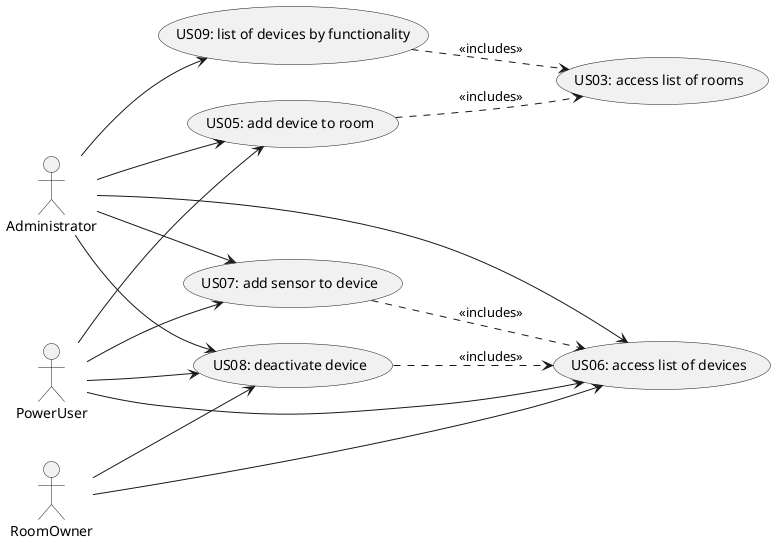 @startuml
'https://plantuml.com/use-case-diagram

left to right direction



Actor Administrator as admin
Actor PowerUser as pw
Actor RoomOwner as ro

usecase "US03: access list of rooms" as UC3
usecase "US05: add device to room" as UC5
usecase "US06: access list of devices" as UC6
usecase "US07: add sensor to device" as UC7
usecase "US08: deactivate device" as UC8
usecase "US09: list of devices by functionality" as UC9


UC7 --> UC6 #line.dashed : <<includes>>
UC8 --> UC6 #line.dashed : <<includes>>
UC9 --> UC3 #line.dashed : <<includes>>
UC5 --> UC3 #line.dashed : <<includes>>

ro --> UC6
ro --> UC8

admin --> UC5
admin --> UC6
admin --> UC7
admin --> UC8
admin --> UC9

pw --> UC5
pw --> UC6
pw --> UC7
pw --> UC8


@enduml